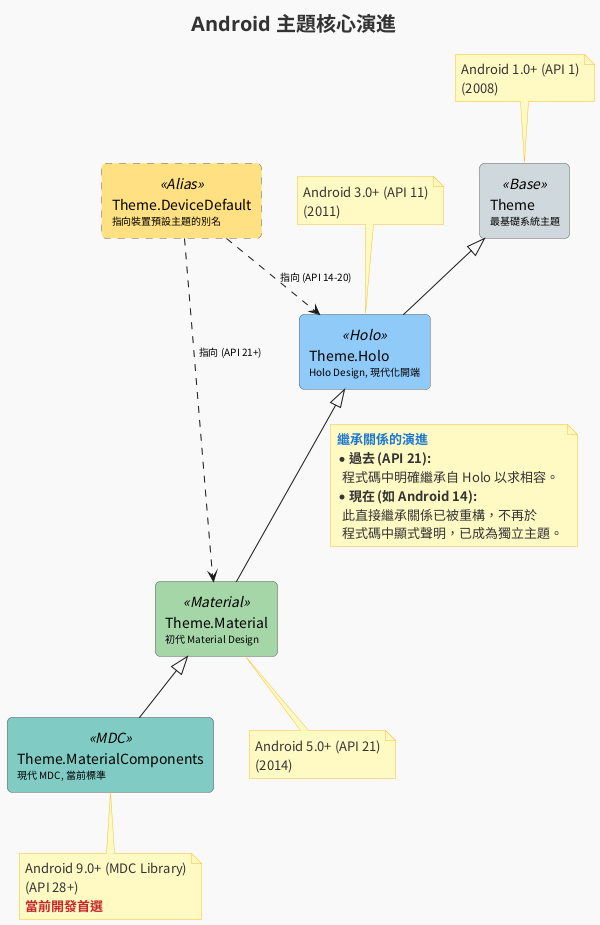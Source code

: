 @startuml
' === Style Configuration ===
skinparam defaultFontName "Noto Sans CJK TC"
skinparam backgroundColor #F9F9F9
skinparam shadowing false
skinparam title {
  FontColor #333333
  FontSize 20
  FontName "Verdana"
}
skinparam rectangle {
  BorderColor #666666
  FontColor #000000
  RoundCorner 10
}
skinparam stereotype {
  FontColor #FFFFFF
  BorderColor #555555
  FontSize 10
  FontName "Verdana"
}
skinparam rectangle<<Base>> {
  BackgroundColor #CFD8DC
  StereotypeFontColor #000000
}
skinparam rectangle<<Holo>> {
  BackgroundColor #90CAF9
}
skinparam rectangle<<Material>> {
  BackgroundColor #A5D6A7
}
skinparam rectangle<<MDC>> {
  BackgroundColor #80CBC4
  StereotypeFontColor #000000
}
skinparam rectangle<<Alias>> {
  BackgroundColor #FFE082
  BorderStyle dashed
  StereotypeFontColor #000000
}
skinparam note {
  BackgroundColor #FFF9C4
  BorderColor #FBC02D
  FontColor #333333
}
' skinparam note on link {
'   BackgroundColor #FFFFFF
'   BorderColor #42A5F5
' }

title Android 主題核心演進

' === Core Theme Definitions (Corrected Stereotype Syntax) ===
rectangle "Theme\n<size:10>最基礎系統主題" <<Base>> as Theme_Base

rectangle "Theme.Holo\n<size:10>Holo Design, 現代化開端" <<Holo>> as Theme_Holo

rectangle "Theme.Material\n<size:10>初代 Material Design" <<Material>> as Theme_Material

rectangle "Theme.MaterialComponents\n<size:10>現代 MDC, 當前標準" <<MDC>> as Theme_MDC

rectangle "Theme.DeviceDefault\n<size:10>指向裝置預設主題的別名" <<Alias>> as Theme_DeviceDefault


' === Core Inheritance Chain ===
Theme_Base <|-- Theme_Holo
Theme_Material <|-- Theme_MDC

' --- The Evolved Relationship ---
Theme_Holo <|-- Theme_Material
note on link
  <b><color:#1976D2>繼承關係的演進</color></b>
  * <b>過去 (API 21):</b>
    程式碼中明確繼承自 Holo 以求相容。
  * <b>現在 (如 Android 14):</b>
    此直接繼承關係已被重構，不再於
    程式碼中顯式聲明，已成為獨立主題。
end note


' === DeviceDefault Alias Logic ===
Theme_DeviceDefault ..> Theme_Holo : <size:10>指向 (API 14-20)
Theme_DeviceDefault ..> Theme_Material : <size:10>指向 (API 21+)

' === Version & API Level Notes ===
note top of Theme_Base
  Android 1.0+ (API 1)
  (2008)
end note

note top of Theme_Holo
  Android 3.0+ (API 11)
  (2011)
end note

note bottom of Theme_Material
  Android 5.0+ (API 21)
  (2014)
end note

note bottom of Theme_MDC
  Android 9.0+ (MDC Library)
  (API 28+)
  <b><color:#C62828>當前開發首選</color></b>
end note

@enduml